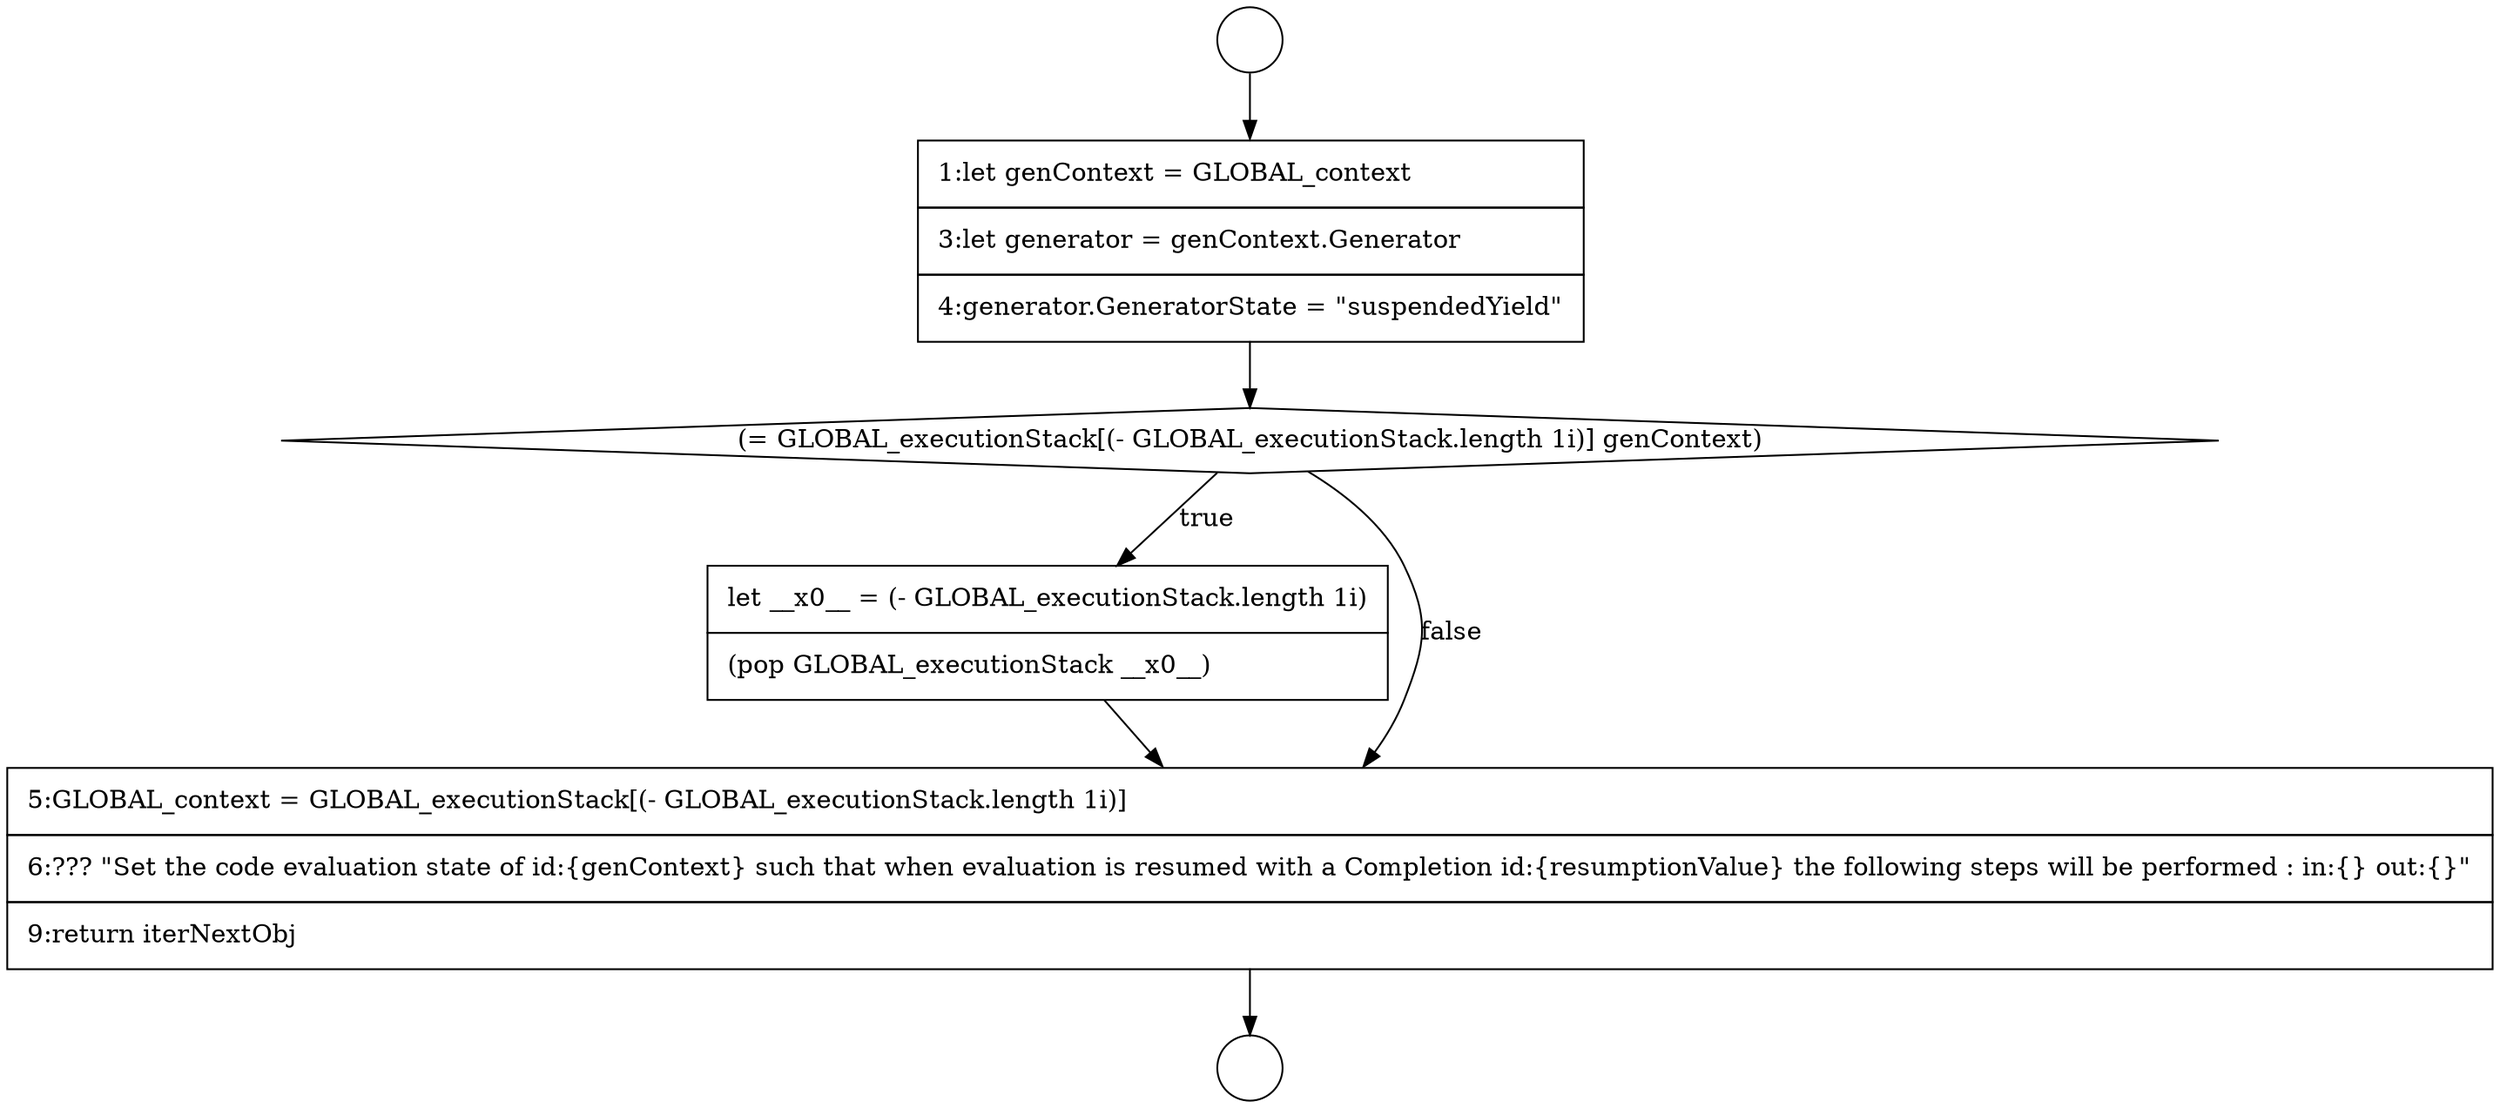 digraph {
  node15742 [shape=none, margin=0, label=<<font color="black">
    <table border="0" cellborder="1" cellspacing="0" cellpadding="10">
      <tr><td align="left">let __x0__ = (- GLOBAL_executionStack.length 1i)</td></tr>
      <tr><td align="left">(pop GLOBAL_executionStack __x0__)</td></tr>
    </table>
  </font>> color="black" fillcolor="white" style=filled]
  node15738 [shape=circle label=" " color="black" fillcolor="white" style=filled]
  node15739 [shape=circle label=" " color="black" fillcolor="white" style=filled]
  node15740 [shape=none, margin=0, label=<<font color="black">
    <table border="0" cellborder="1" cellspacing="0" cellpadding="10">
      <tr><td align="left">1:let genContext = GLOBAL_context</td></tr>
      <tr><td align="left">3:let generator = genContext.Generator</td></tr>
      <tr><td align="left">4:generator.GeneratorState = &quot;suspendedYield&quot;</td></tr>
    </table>
  </font>> color="black" fillcolor="white" style=filled]
  node15743 [shape=none, margin=0, label=<<font color="black">
    <table border="0" cellborder="1" cellspacing="0" cellpadding="10">
      <tr><td align="left">5:GLOBAL_context = GLOBAL_executionStack[(- GLOBAL_executionStack.length 1i)]</td></tr>
      <tr><td align="left">6:??? &quot;Set the code evaluation state of id:{genContext} such that when evaluation is resumed with a Completion id:{resumptionValue} the following steps will be performed : in:{} out:{}&quot;</td></tr>
      <tr><td align="left">9:return iterNextObj</td></tr>
    </table>
  </font>> color="black" fillcolor="white" style=filled]
  node15741 [shape=diamond, label=<<font color="black">(= GLOBAL_executionStack[(- GLOBAL_executionStack.length 1i)] genContext)</font>> color="black" fillcolor="white" style=filled]
  node15741 -> node15742 [label=<<font color="black">true</font>> color="black"]
  node15741 -> node15743 [label=<<font color="black">false</font>> color="black"]
  node15742 -> node15743 [ color="black"]
  node15740 -> node15741 [ color="black"]
  node15743 -> node15739 [ color="black"]
  node15738 -> node15740 [ color="black"]
}
